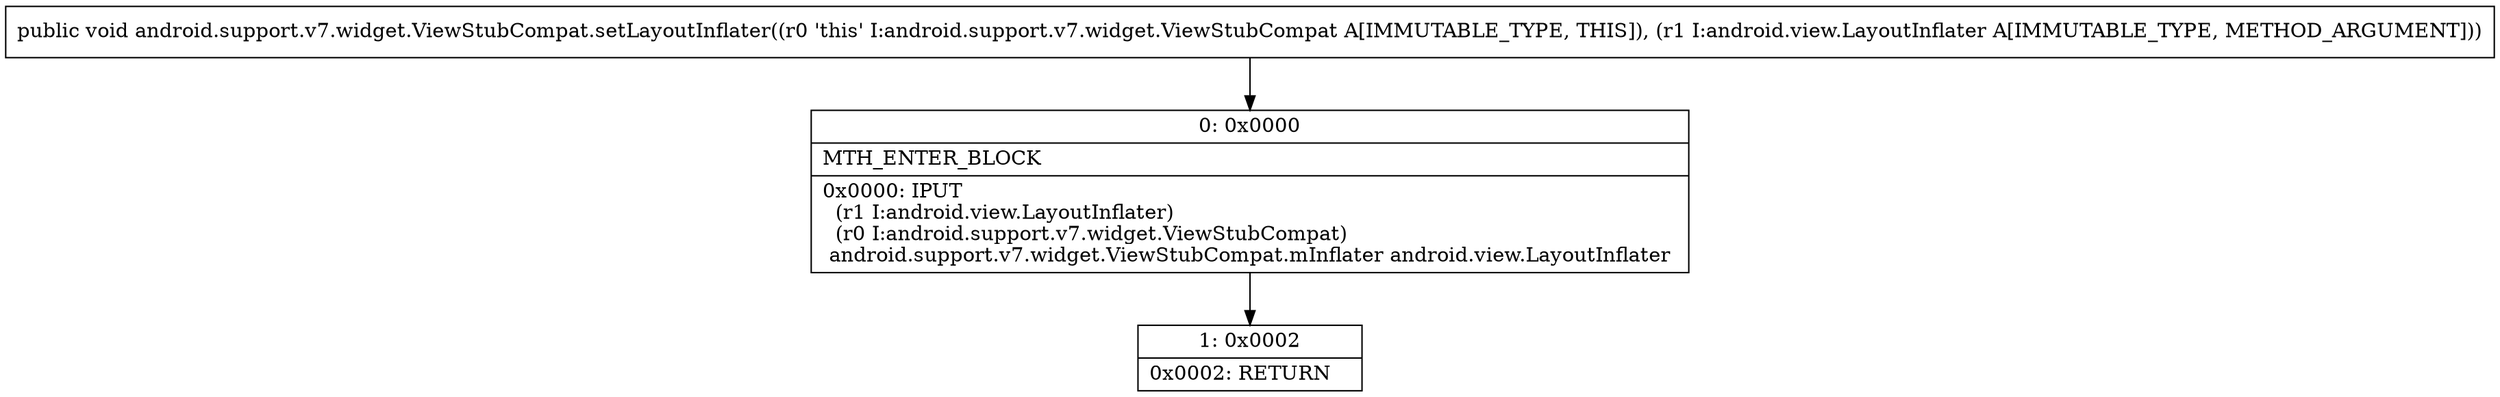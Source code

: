 digraph "CFG forandroid.support.v7.widget.ViewStubCompat.setLayoutInflater(Landroid\/view\/LayoutInflater;)V" {
Node_0 [shape=record,label="{0\:\ 0x0000|MTH_ENTER_BLOCK\l|0x0000: IPUT  \l  (r1 I:android.view.LayoutInflater)\l  (r0 I:android.support.v7.widget.ViewStubCompat)\l android.support.v7.widget.ViewStubCompat.mInflater android.view.LayoutInflater \l}"];
Node_1 [shape=record,label="{1\:\ 0x0002|0x0002: RETURN   \l}"];
MethodNode[shape=record,label="{public void android.support.v7.widget.ViewStubCompat.setLayoutInflater((r0 'this' I:android.support.v7.widget.ViewStubCompat A[IMMUTABLE_TYPE, THIS]), (r1 I:android.view.LayoutInflater A[IMMUTABLE_TYPE, METHOD_ARGUMENT])) }"];
MethodNode -> Node_0;
Node_0 -> Node_1;
}

